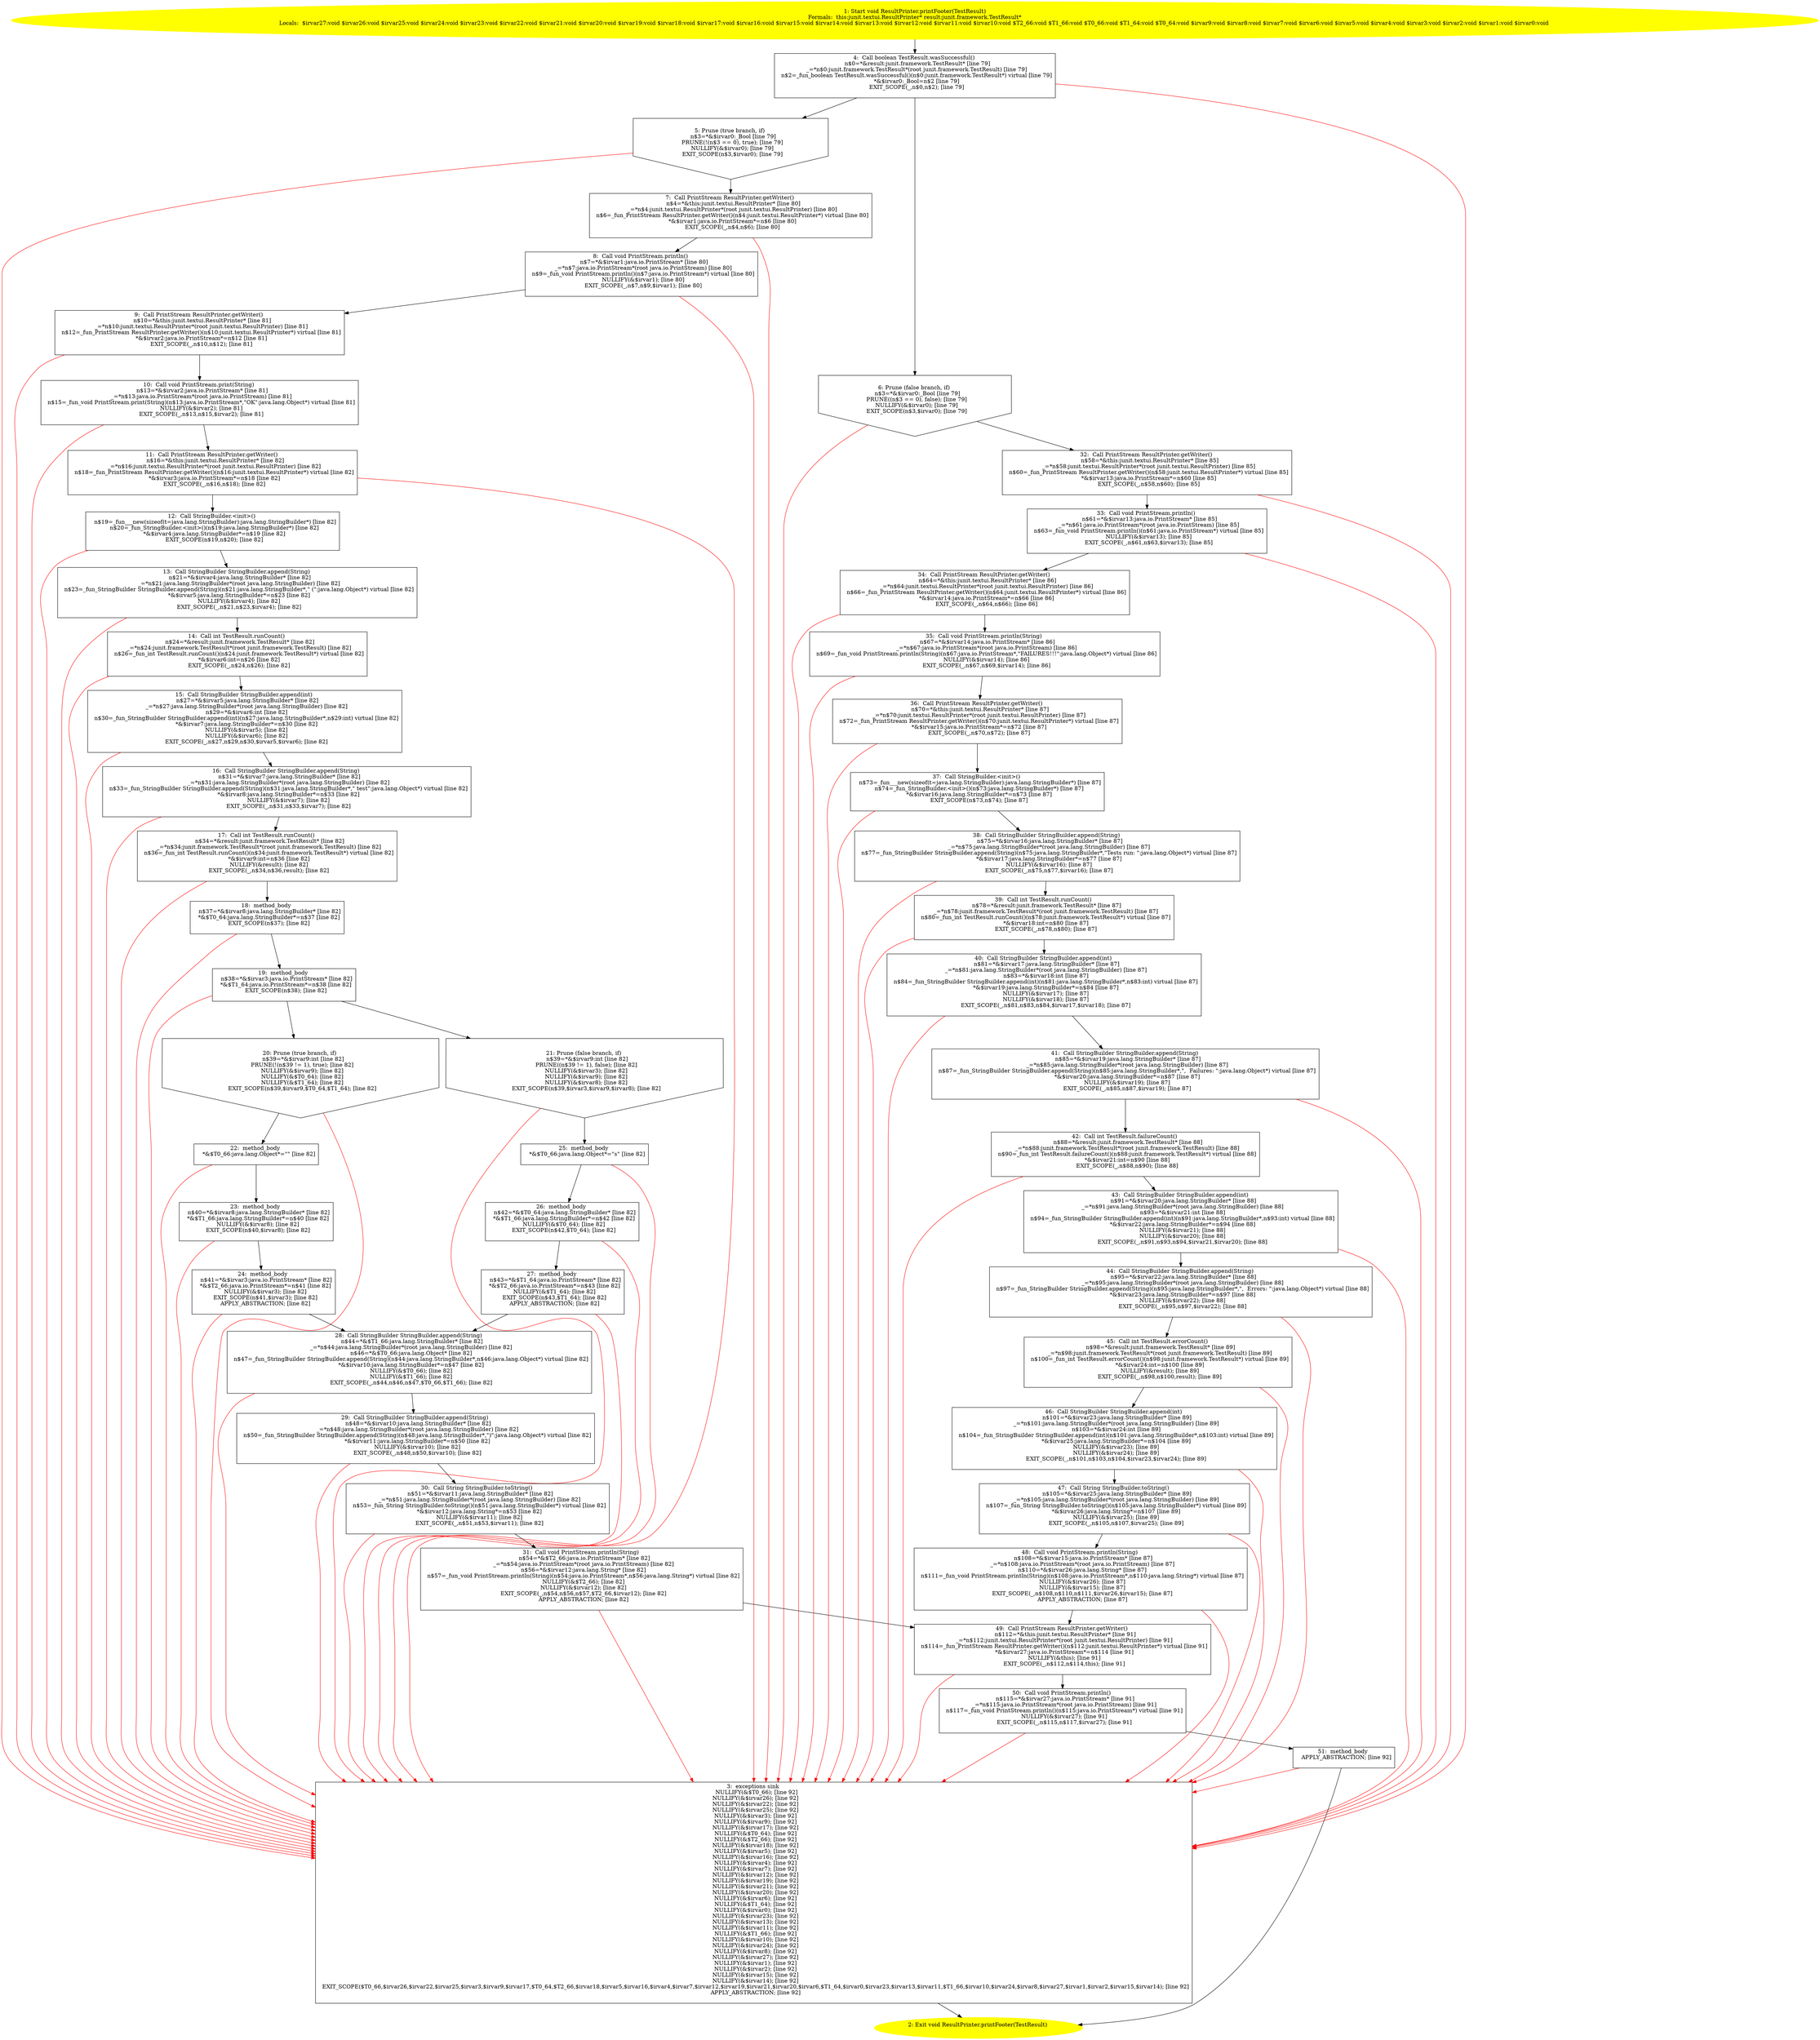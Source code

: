 /* @generated */
digraph cfg {
"junit.textui.ResultPrinter.printFooter(junit.framework.TestResult):void.80c8442d4df297f93194f41ed909b25d_1" [label="1: Start void ResultPrinter.printFooter(TestResult)\nFormals:  this:junit.textui.ResultPrinter* result:junit.framework.TestResult*\nLocals:  $irvar27:void $irvar26:void $irvar25:void $irvar24:void $irvar23:void $irvar22:void $irvar21:void $irvar20:void $irvar19:void $irvar18:void $irvar17:void $irvar16:void $irvar15:void $irvar14:void $irvar13:void $irvar12:void $irvar11:void $irvar10:void $T2_66:void $T1_66:void $T0_66:void $T1_64:void $T0_64:void $irvar9:void $irvar8:void $irvar7:void $irvar6:void $irvar5:void $irvar4:void $irvar3:void $irvar2:void $irvar1:void $irvar0:void \n  " color=yellow style=filled]
	

	 "junit.textui.ResultPrinter.printFooter(junit.framework.TestResult):void.80c8442d4df297f93194f41ed909b25d_1" -> "junit.textui.ResultPrinter.printFooter(junit.framework.TestResult):void.80c8442d4df297f93194f41ed909b25d_4" ;
"junit.textui.ResultPrinter.printFooter(junit.framework.TestResult):void.80c8442d4df297f93194f41ed909b25d_2" [label="2: Exit void ResultPrinter.printFooter(TestResult) \n  " color=yellow style=filled]
	

"junit.textui.ResultPrinter.printFooter(junit.framework.TestResult):void.80c8442d4df297f93194f41ed909b25d_3" [label="3:  exceptions sink \n   NULLIFY(&$T0_66); [line 92]\n  NULLIFY(&$irvar26); [line 92]\n  NULLIFY(&$irvar22); [line 92]\n  NULLIFY(&$irvar25); [line 92]\n  NULLIFY(&$irvar3); [line 92]\n  NULLIFY(&$irvar9); [line 92]\n  NULLIFY(&$irvar17); [line 92]\n  NULLIFY(&$T0_64); [line 92]\n  NULLIFY(&$T2_66); [line 92]\n  NULLIFY(&$irvar18); [line 92]\n  NULLIFY(&$irvar5); [line 92]\n  NULLIFY(&$irvar16); [line 92]\n  NULLIFY(&$irvar4); [line 92]\n  NULLIFY(&$irvar7); [line 92]\n  NULLIFY(&$irvar12); [line 92]\n  NULLIFY(&$irvar19); [line 92]\n  NULLIFY(&$irvar21); [line 92]\n  NULLIFY(&$irvar20); [line 92]\n  NULLIFY(&$irvar6); [line 92]\n  NULLIFY(&$T1_64); [line 92]\n  NULLIFY(&$irvar0); [line 92]\n  NULLIFY(&$irvar23); [line 92]\n  NULLIFY(&$irvar13); [line 92]\n  NULLIFY(&$irvar11); [line 92]\n  NULLIFY(&$T1_66); [line 92]\n  NULLIFY(&$irvar10); [line 92]\n  NULLIFY(&$irvar24); [line 92]\n  NULLIFY(&$irvar8); [line 92]\n  NULLIFY(&$irvar27); [line 92]\n  NULLIFY(&$irvar1); [line 92]\n  NULLIFY(&$irvar2); [line 92]\n  NULLIFY(&$irvar15); [line 92]\n  NULLIFY(&$irvar14); [line 92]\n  EXIT_SCOPE($T0_66,$irvar26,$irvar22,$irvar25,$irvar3,$irvar9,$irvar17,$T0_64,$T2_66,$irvar18,$irvar5,$irvar16,$irvar4,$irvar7,$irvar12,$irvar19,$irvar21,$irvar20,$irvar6,$T1_64,$irvar0,$irvar23,$irvar13,$irvar11,$T1_66,$irvar10,$irvar24,$irvar8,$irvar27,$irvar1,$irvar2,$irvar15,$irvar14); [line 92]\n  APPLY_ABSTRACTION; [line 92]\n " shape="box"]
	

	 "junit.textui.ResultPrinter.printFooter(junit.framework.TestResult):void.80c8442d4df297f93194f41ed909b25d_3" -> "junit.textui.ResultPrinter.printFooter(junit.framework.TestResult):void.80c8442d4df297f93194f41ed909b25d_2" ;
"junit.textui.ResultPrinter.printFooter(junit.framework.TestResult):void.80c8442d4df297f93194f41ed909b25d_4" [label="4:  Call boolean TestResult.wasSuccessful() \n   n$0=*&result:junit.framework.TestResult* [line 79]\n  _=*n$0:junit.framework.TestResult*(root junit.framework.TestResult) [line 79]\n  n$2=_fun_boolean TestResult.wasSuccessful()(n$0:junit.framework.TestResult*) virtual [line 79]\n  *&$irvar0:_Bool=n$2 [line 79]\n  EXIT_SCOPE(_,n$0,n$2); [line 79]\n " shape="box"]
	

	 "junit.textui.ResultPrinter.printFooter(junit.framework.TestResult):void.80c8442d4df297f93194f41ed909b25d_4" -> "junit.textui.ResultPrinter.printFooter(junit.framework.TestResult):void.80c8442d4df297f93194f41ed909b25d_5" ;
	 "junit.textui.ResultPrinter.printFooter(junit.framework.TestResult):void.80c8442d4df297f93194f41ed909b25d_4" -> "junit.textui.ResultPrinter.printFooter(junit.framework.TestResult):void.80c8442d4df297f93194f41ed909b25d_6" ;
	 "junit.textui.ResultPrinter.printFooter(junit.framework.TestResult):void.80c8442d4df297f93194f41ed909b25d_4" -> "junit.textui.ResultPrinter.printFooter(junit.framework.TestResult):void.80c8442d4df297f93194f41ed909b25d_3" [color="red" ];
"junit.textui.ResultPrinter.printFooter(junit.framework.TestResult):void.80c8442d4df297f93194f41ed909b25d_5" [label="5: Prune (true branch, if) \n   n$3=*&$irvar0:_Bool [line 79]\n  PRUNE(!(n$3 == 0), true); [line 79]\n  NULLIFY(&$irvar0); [line 79]\n  EXIT_SCOPE(n$3,$irvar0); [line 79]\n " shape="invhouse"]
	

	 "junit.textui.ResultPrinter.printFooter(junit.framework.TestResult):void.80c8442d4df297f93194f41ed909b25d_5" -> "junit.textui.ResultPrinter.printFooter(junit.framework.TestResult):void.80c8442d4df297f93194f41ed909b25d_7" ;
	 "junit.textui.ResultPrinter.printFooter(junit.framework.TestResult):void.80c8442d4df297f93194f41ed909b25d_5" -> "junit.textui.ResultPrinter.printFooter(junit.framework.TestResult):void.80c8442d4df297f93194f41ed909b25d_3" [color="red" ];
"junit.textui.ResultPrinter.printFooter(junit.framework.TestResult):void.80c8442d4df297f93194f41ed909b25d_6" [label="6: Prune (false branch, if) \n   n$3=*&$irvar0:_Bool [line 79]\n  PRUNE((n$3 == 0), false); [line 79]\n  NULLIFY(&$irvar0); [line 79]\n  EXIT_SCOPE(n$3,$irvar0); [line 79]\n " shape="invhouse"]
	

	 "junit.textui.ResultPrinter.printFooter(junit.framework.TestResult):void.80c8442d4df297f93194f41ed909b25d_6" -> "junit.textui.ResultPrinter.printFooter(junit.framework.TestResult):void.80c8442d4df297f93194f41ed909b25d_32" ;
	 "junit.textui.ResultPrinter.printFooter(junit.framework.TestResult):void.80c8442d4df297f93194f41ed909b25d_6" -> "junit.textui.ResultPrinter.printFooter(junit.framework.TestResult):void.80c8442d4df297f93194f41ed909b25d_3" [color="red" ];
"junit.textui.ResultPrinter.printFooter(junit.framework.TestResult):void.80c8442d4df297f93194f41ed909b25d_7" [label="7:  Call PrintStream ResultPrinter.getWriter() \n   n$4=*&this:junit.textui.ResultPrinter* [line 80]\n  _=*n$4:junit.textui.ResultPrinter*(root junit.textui.ResultPrinter) [line 80]\n  n$6=_fun_PrintStream ResultPrinter.getWriter()(n$4:junit.textui.ResultPrinter*) virtual [line 80]\n  *&$irvar1:java.io.PrintStream*=n$6 [line 80]\n  EXIT_SCOPE(_,n$4,n$6); [line 80]\n " shape="box"]
	

	 "junit.textui.ResultPrinter.printFooter(junit.framework.TestResult):void.80c8442d4df297f93194f41ed909b25d_7" -> "junit.textui.ResultPrinter.printFooter(junit.framework.TestResult):void.80c8442d4df297f93194f41ed909b25d_8" ;
	 "junit.textui.ResultPrinter.printFooter(junit.framework.TestResult):void.80c8442d4df297f93194f41ed909b25d_7" -> "junit.textui.ResultPrinter.printFooter(junit.framework.TestResult):void.80c8442d4df297f93194f41ed909b25d_3" [color="red" ];
"junit.textui.ResultPrinter.printFooter(junit.framework.TestResult):void.80c8442d4df297f93194f41ed909b25d_8" [label="8:  Call void PrintStream.println() \n   n$7=*&$irvar1:java.io.PrintStream* [line 80]\n  _=*n$7:java.io.PrintStream*(root java.io.PrintStream) [line 80]\n  n$9=_fun_void PrintStream.println()(n$7:java.io.PrintStream*) virtual [line 80]\n  NULLIFY(&$irvar1); [line 80]\n  EXIT_SCOPE(_,n$7,n$9,$irvar1); [line 80]\n " shape="box"]
	

	 "junit.textui.ResultPrinter.printFooter(junit.framework.TestResult):void.80c8442d4df297f93194f41ed909b25d_8" -> "junit.textui.ResultPrinter.printFooter(junit.framework.TestResult):void.80c8442d4df297f93194f41ed909b25d_9" ;
	 "junit.textui.ResultPrinter.printFooter(junit.framework.TestResult):void.80c8442d4df297f93194f41ed909b25d_8" -> "junit.textui.ResultPrinter.printFooter(junit.framework.TestResult):void.80c8442d4df297f93194f41ed909b25d_3" [color="red" ];
"junit.textui.ResultPrinter.printFooter(junit.framework.TestResult):void.80c8442d4df297f93194f41ed909b25d_9" [label="9:  Call PrintStream ResultPrinter.getWriter() \n   n$10=*&this:junit.textui.ResultPrinter* [line 81]\n  _=*n$10:junit.textui.ResultPrinter*(root junit.textui.ResultPrinter) [line 81]\n  n$12=_fun_PrintStream ResultPrinter.getWriter()(n$10:junit.textui.ResultPrinter*) virtual [line 81]\n  *&$irvar2:java.io.PrintStream*=n$12 [line 81]\n  EXIT_SCOPE(_,n$10,n$12); [line 81]\n " shape="box"]
	

	 "junit.textui.ResultPrinter.printFooter(junit.framework.TestResult):void.80c8442d4df297f93194f41ed909b25d_9" -> "junit.textui.ResultPrinter.printFooter(junit.framework.TestResult):void.80c8442d4df297f93194f41ed909b25d_10" ;
	 "junit.textui.ResultPrinter.printFooter(junit.framework.TestResult):void.80c8442d4df297f93194f41ed909b25d_9" -> "junit.textui.ResultPrinter.printFooter(junit.framework.TestResult):void.80c8442d4df297f93194f41ed909b25d_3" [color="red" ];
"junit.textui.ResultPrinter.printFooter(junit.framework.TestResult):void.80c8442d4df297f93194f41ed909b25d_10" [label="10:  Call void PrintStream.print(String) \n   n$13=*&$irvar2:java.io.PrintStream* [line 81]\n  _=*n$13:java.io.PrintStream*(root java.io.PrintStream) [line 81]\n  n$15=_fun_void PrintStream.print(String)(n$13:java.io.PrintStream*,\"OK\":java.lang.Object*) virtual [line 81]\n  NULLIFY(&$irvar2); [line 81]\n  EXIT_SCOPE(_,n$13,n$15,$irvar2); [line 81]\n " shape="box"]
	

	 "junit.textui.ResultPrinter.printFooter(junit.framework.TestResult):void.80c8442d4df297f93194f41ed909b25d_10" -> "junit.textui.ResultPrinter.printFooter(junit.framework.TestResult):void.80c8442d4df297f93194f41ed909b25d_11" ;
	 "junit.textui.ResultPrinter.printFooter(junit.framework.TestResult):void.80c8442d4df297f93194f41ed909b25d_10" -> "junit.textui.ResultPrinter.printFooter(junit.framework.TestResult):void.80c8442d4df297f93194f41ed909b25d_3" [color="red" ];
"junit.textui.ResultPrinter.printFooter(junit.framework.TestResult):void.80c8442d4df297f93194f41ed909b25d_11" [label="11:  Call PrintStream ResultPrinter.getWriter() \n   n$16=*&this:junit.textui.ResultPrinter* [line 82]\n  _=*n$16:junit.textui.ResultPrinter*(root junit.textui.ResultPrinter) [line 82]\n  n$18=_fun_PrintStream ResultPrinter.getWriter()(n$16:junit.textui.ResultPrinter*) virtual [line 82]\n  *&$irvar3:java.io.PrintStream*=n$18 [line 82]\n  EXIT_SCOPE(_,n$16,n$18); [line 82]\n " shape="box"]
	

	 "junit.textui.ResultPrinter.printFooter(junit.framework.TestResult):void.80c8442d4df297f93194f41ed909b25d_11" -> "junit.textui.ResultPrinter.printFooter(junit.framework.TestResult):void.80c8442d4df297f93194f41ed909b25d_12" ;
	 "junit.textui.ResultPrinter.printFooter(junit.framework.TestResult):void.80c8442d4df297f93194f41ed909b25d_11" -> "junit.textui.ResultPrinter.printFooter(junit.framework.TestResult):void.80c8442d4df297f93194f41ed909b25d_3" [color="red" ];
"junit.textui.ResultPrinter.printFooter(junit.framework.TestResult):void.80c8442d4df297f93194f41ed909b25d_12" [label="12:  Call StringBuilder.<init>() \n   n$19=_fun___new(sizeof(t=java.lang.StringBuilder):java.lang.StringBuilder*) [line 82]\n  n$20=_fun_StringBuilder.<init>()(n$19:java.lang.StringBuilder*) [line 82]\n  *&$irvar4:java.lang.StringBuilder*=n$19 [line 82]\n  EXIT_SCOPE(n$19,n$20); [line 82]\n " shape="box"]
	

	 "junit.textui.ResultPrinter.printFooter(junit.framework.TestResult):void.80c8442d4df297f93194f41ed909b25d_12" -> "junit.textui.ResultPrinter.printFooter(junit.framework.TestResult):void.80c8442d4df297f93194f41ed909b25d_13" ;
	 "junit.textui.ResultPrinter.printFooter(junit.framework.TestResult):void.80c8442d4df297f93194f41ed909b25d_12" -> "junit.textui.ResultPrinter.printFooter(junit.framework.TestResult):void.80c8442d4df297f93194f41ed909b25d_3" [color="red" ];
"junit.textui.ResultPrinter.printFooter(junit.framework.TestResult):void.80c8442d4df297f93194f41ed909b25d_13" [label="13:  Call StringBuilder StringBuilder.append(String) \n   n$21=*&$irvar4:java.lang.StringBuilder* [line 82]\n  _=*n$21:java.lang.StringBuilder*(root java.lang.StringBuilder) [line 82]\n  n$23=_fun_StringBuilder StringBuilder.append(String)(n$21:java.lang.StringBuilder*,\" (\":java.lang.Object*) virtual [line 82]\n  *&$irvar5:java.lang.StringBuilder*=n$23 [line 82]\n  NULLIFY(&$irvar4); [line 82]\n  EXIT_SCOPE(_,n$21,n$23,$irvar4); [line 82]\n " shape="box"]
	

	 "junit.textui.ResultPrinter.printFooter(junit.framework.TestResult):void.80c8442d4df297f93194f41ed909b25d_13" -> "junit.textui.ResultPrinter.printFooter(junit.framework.TestResult):void.80c8442d4df297f93194f41ed909b25d_14" ;
	 "junit.textui.ResultPrinter.printFooter(junit.framework.TestResult):void.80c8442d4df297f93194f41ed909b25d_13" -> "junit.textui.ResultPrinter.printFooter(junit.framework.TestResult):void.80c8442d4df297f93194f41ed909b25d_3" [color="red" ];
"junit.textui.ResultPrinter.printFooter(junit.framework.TestResult):void.80c8442d4df297f93194f41ed909b25d_14" [label="14:  Call int TestResult.runCount() \n   n$24=*&result:junit.framework.TestResult* [line 82]\n  _=*n$24:junit.framework.TestResult*(root junit.framework.TestResult) [line 82]\n  n$26=_fun_int TestResult.runCount()(n$24:junit.framework.TestResult*) virtual [line 82]\n  *&$irvar6:int=n$26 [line 82]\n  EXIT_SCOPE(_,n$24,n$26); [line 82]\n " shape="box"]
	

	 "junit.textui.ResultPrinter.printFooter(junit.framework.TestResult):void.80c8442d4df297f93194f41ed909b25d_14" -> "junit.textui.ResultPrinter.printFooter(junit.framework.TestResult):void.80c8442d4df297f93194f41ed909b25d_15" ;
	 "junit.textui.ResultPrinter.printFooter(junit.framework.TestResult):void.80c8442d4df297f93194f41ed909b25d_14" -> "junit.textui.ResultPrinter.printFooter(junit.framework.TestResult):void.80c8442d4df297f93194f41ed909b25d_3" [color="red" ];
"junit.textui.ResultPrinter.printFooter(junit.framework.TestResult):void.80c8442d4df297f93194f41ed909b25d_15" [label="15:  Call StringBuilder StringBuilder.append(int) \n   n$27=*&$irvar5:java.lang.StringBuilder* [line 82]\n  _=*n$27:java.lang.StringBuilder*(root java.lang.StringBuilder) [line 82]\n  n$29=*&$irvar6:int [line 82]\n  n$30=_fun_StringBuilder StringBuilder.append(int)(n$27:java.lang.StringBuilder*,n$29:int) virtual [line 82]\n  *&$irvar7:java.lang.StringBuilder*=n$30 [line 82]\n  NULLIFY(&$irvar5); [line 82]\n  NULLIFY(&$irvar6); [line 82]\n  EXIT_SCOPE(_,n$27,n$29,n$30,$irvar5,$irvar6); [line 82]\n " shape="box"]
	

	 "junit.textui.ResultPrinter.printFooter(junit.framework.TestResult):void.80c8442d4df297f93194f41ed909b25d_15" -> "junit.textui.ResultPrinter.printFooter(junit.framework.TestResult):void.80c8442d4df297f93194f41ed909b25d_16" ;
	 "junit.textui.ResultPrinter.printFooter(junit.framework.TestResult):void.80c8442d4df297f93194f41ed909b25d_15" -> "junit.textui.ResultPrinter.printFooter(junit.framework.TestResult):void.80c8442d4df297f93194f41ed909b25d_3" [color="red" ];
"junit.textui.ResultPrinter.printFooter(junit.framework.TestResult):void.80c8442d4df297f93194f41ed909b25d_16" [label="16:  Call StringBuilder StringBuilder.append(String) \n   n$31=*&$irvar7:java.lang.StringBuilder* [line 82]\n  _=*n$31:java.lang.StringBuilder*(root java.lang.StringBuilder) [line 82]\n  n$33=_fun_StringBuilder StringBuilder.append(String)(n$31:java.lang.StringBuilder*,\" test\":java.lang.Object*) virtual [line 82]\n  *&$irvar8:java.lang.StringBuilder*=n$33 [line 82]\n  NULLIFY(&$irvar7); [line 82]\n  EXIT_SCOPE(_,n$31,n$33,$irvar7); [line 82]\n " shape="box"]
	

	 "junit.textui.ResultPrinter.printFooter(junit.framework.TestResult):void.80c8442d4df297f93194f41ed909b25d_16" -> "junit.textui.ResultPrinter.printFooter(junit.framework.TestResult):void.80c8442d4df297f93194f41ed909b25d_17" ;
	 "junit.textui.ResultPrinter.printFooter(junit.framework.TestResult):void.80c8442d4df297f93194f41ed909b25d_16" -> "junit.textui.ResultPrinter.printFooter(junit.framework.TestResult):void.80c8442d4df297f93194f41ed909b25d_3" [color="red" ];
"junit.textui.ResultPrinter.printFooter(junit.framework.TestResult):void.80c8442d4df297f93194f41ed909b25d_17" [label="17:  Call int TestResult.runCount() \n   n$34=*&result:junit.framework.TestResult* [line 82]\n  _=*n$34:junit.framework.TestResult*(root junit.framework.TestResult) [line 82]\n  n$36=_fun_int TestResult.runCount()(n$34:junit.framework.TestResult*) virtual [line 82]\n  *&$irvar9:int=n$36 [line 82]\n  NULLIFY(&result); [line 82]\n  EXIT_SCOPE(_,n$34,n$36,result); [line 82]\n " shape="box"]
	

	 "junit.textui.ResultPrinter.printFooter(junit.framework.TestResult):void.80c8442d4df297f93194f41ed909b25d_17" -> "junit.textui.ResultPrinter.printFooter(junit.framework.TestResult):void.80c8442d4df297f93194f41ed909b25d_18" ;
	 "junit.textui.ResultPrinter.printFooter(junit.framework.TestResult):void.80c8442d4df297f93194f41ed909b25d_17" -> "junit.textui.ResultPrinter.printFooter(junit.framework.TestResult):void.80c8442d4df297f93194f41ed909b25d_3" [color="red" ];
"junit.textui.ResultPrinter.printFooter(junit.framework.TestResult):void.80c8442d4df297f93194f41ed909b25d_18" [label="18:  method_body \n   n$37=*&$irvar8:java.lang.StringBuilder* [line 82]\n  *&$T0_64:java.lang.StringBuilder*=n$37 [line 82]\n  EXIT_SCOPE(n$37); [line 82]\n " shape="box"]
	

	 "junit.textui.ResultPrinter.printFooter(junit.framework.TestResult):void.80c8442d4df297f93194f41ed909b25d_18" -> "junit.textui.ResultPrinter.printFooter(junit.framework.TestResult):void.80c8442d4df297f93194f41ed909b25d_19" ;
	 "junit.textui.ResultPrinter.printFooter(junit.framework.TestResult):void.80c8442d4df297f93194f41ed909b25d_18" -> "junit.textui.ResultPrinter.printFooter(junit.framework.TestResult):void.80c8442d4df297f93194f41ed909b25d_3" [color="red" ];
"junit.textui.ResultPrinter.printFooter(junit.framework.TestResult):void.80c8442d4df297f93194f41ed909b25d_19" [label="19:  method_body \n   n$38=*&$irvar3:java.io.PrintStream* [line 82]\n  *&$T1_64:java.io.PrintStream*=n$38 [line 82]\n  EXIT_SCOPE(n$38); [line 82]\n " shape="box"]
	

	 "junit.textui.ResultPrinter.printFooter(junit.framework.TestResult):void.80c8442d4df297f93194f41ed909b25d_19" -> "junit.textui.ResultPrinter.printFooter(junit.framework.TestResult):void.80c8442d4df297f93194f41ed909b25d_20" ;
	 "junit.textui.ResultPrinter.printFooter(junit.framework.TestResult):void.80c8442d4df297f93194f41ed909b25d_19" -> "junit.textui.ResultPrinter.printFooter(junit.framework.TestResult):void.80c8442d4df297f93194f41ed909b25d_21" ;
	 "junit.textui.ResultPrinter.printFooter(junit.framework.TestResult):void.80c8442d4df297f93194f41ed909b25d_19" -> "junit.textui.ResultPrinter.printFooter(junit.framework.TestResult):void.80c8442d4df297f93194f41ed909b25d_3" [color="red" ];
"junit.textui.ResultPrinter.printFooter(junit.framework.TestResult):void.80c8442d4df297f93194f41ed909b25d_20" [label="20: Prune (true branch, if) \n   n$39=*&$irvar9:int [line 82]\n  PRUNE(!(n$39 != 1), true); [line 82]\n  NULLIFY(&$irvar9); [line 82]\n  NULLIFY(&$T0_64); [line 82]\n  NULLIFY(&$T1_64); [line 82]\n  EXIT_SCOPE(n$39,$irvar9,$T0_64,$T1_64); [line 82]\n " shape="invhouse"]
	

	 "junit.textui.ResultPrinter.printFooter(junit.framework.TestResult):void.80c8442d4df297f93194f41ed909b25d_20" -> "junit.textui.ResultPrinter.printFooter(junit.framework.TestResult):void.80c8442d4df297f93194f41ed909b25d_22" ;
	 "junit.textui.ResultPrinter.printFooter(junit.framework.TestResult):void.80c8442d4df297f93194f41ed909b25d_20" -> "junit.textui.ResultPrinter.printFooter(junit.framework.TestResult):void.80c8442d4df297f93194f41ed909b25d_3" [color="red" ];
"junit.textui.ResultPrinter.printFooter(junit.framework.TestResult):void.80c8442d4df297f93194f41ed909b25d_21" [label="21: Prune (false branch, if) \n   n$39=*&$irvar9:int [line 82]\n  PRUNE((n$39 != 1), false); [line 82]\n  NULLIFY(&$irvar3); [line 82]\n  NULLIFY(&$irvar9); [line 82]\n  NULLIFY(&$irvar8); [line 82]\n  EXIT_SCOPE(n$39,$irvar3,$irvar9,$irvar8); [line 82]\n " shape="invhouse"]
	

	 "junit.textui.ResultPrinter.printFooter(junit.framework.TestResult):void.80c8442d4df297f93194f41ed909b25d_21" -> "junit.textui.ResultPrinter.printFooter(junit.framework.TestResult):void.80c8442d4df297f93194f41ed909b25d_25" ;
	 "junit.textui.ResultPrinter.printFooter(junit.framework.TestResult):void.80c8442d4df297f93194f41ed909b25d_21" -> "junit.textui.ResultPrinter.printFooter(junit.framework.TestResult):void.80c8442d4df297f93194f41ed909b25d_3" [color="red" ];
"junit.textui.ResultPrinter.printFooter(junit.framework.TestResult):void.80c8442d4df297f93194f41ed909b25d_22" [label="22:  method_body \n   *&$T0_66:java.lang.Object*=\"\" [line 82]\n " shape="box"]
	

	 "junit.textui.ResultPrinter.printFooter(junit.framework.TestResult):void.80c8442d4df297f93194f41ed909b25d_22" -> "junit.textui.ResultPrinter.printFooter(junit.framework.TestResult):void.80c8442d4df297f93194f41ed909b25d_23" ;
	 "junit.textui.ResultPrinter.printFooter(junit.framework.TestResult):void.80c8442d4df297f93194f41ed909b25d_22" -> "junit.textui.ResultPrinter.printFooter(junit.framework.TestResult):void.80c8442d4df297f93194f41ed909b25d_3" [color="red" ];
"junit.textui.ResultPrinter.printFooter(junit.framework.TestResult):void.80c8442d4df297f93194f41ed909b25d_23" [label="23:  method_body \n   n$40=*&$irvar8:java.lang.StringBuilder* [line 82]\n  *&$T1_66:java.lang.StringBuilder*=n$40 [line 82]\n  NULLIFY(&$irvar8); [line 82]\n  EXIT_SCOPE(n$40,$irvar8); [line 82]\n " shape="box"]
	

	 "junit.textui.ResultPrinter.printFooter(junit.framework.TestResult):void.80c8442d4df297f93194f41ed909b25d_23" -> "junit.textui.ResultPrinter.printFooter(junit.framework.TestResult):void.80c8442d4df297f93194f41ed909b25d_24" ;
	 "junit.textui.ResultPrinter.printFooter(junit.framework.TestResult):void.80c8442d4df297f93194f41ed909b25d_23" -> "junit.textui.ResultPrinter.printFooter(junit.framework.TestResult):void.80c8442d4df297f93194f41ed909b25d_3" [color="red" ];
"junit.textui.ResultPrinter.printFooter(junit.framework.TestResult):void.80c8442d4df297f93194f41ed909b25d_24" [label="24:  method_body \n   n$41=*&$irvar3:java.io.PrintStream* [line 82]\n  *&$T2_66:java.io.PrintStream*=n$41 [line 82]\n  NULLIFY(&$irvar3); [line 82]\n  EXIT_SCOPE(n$41,$irvar3); [line 82]\n  APPLY_ABSTRACTION; [line 82]\n " shape="box"]
	

	 "junit.textui.ResultPrinter.printFooter(junit.framework.TestResult):void.80c8442d4df297f93194f41ed909b25d_24" -> "junit.textui.ResultPrinter.printFooter(junit.framework.TestResult):void.80c8442d4df297f93194f41ed909b25d_28" ;
	 "junit.textui.ResultPrinter.printFooter(junit.framework.TestResult):void.80c8442d4df297f93194f41ed909b25d_24" -> "junit.textui.ResultPrinter.printFooter(junit.framework.TestResult):void.80c8442d4df297f93194f41ed909b25d_3" [color="red" ];
"junit.textui.ResultPrinter.printFooter(junit.framework.TestResult):void.80c8442d4df297f93194f41ed909b25d_25" [label="25:  method_body \n   *&$T0_66:java.lang.Object*=\"s\" [line 82]\n " shape="box"]
	

	 "junit.textui.ResultPrinter.printFooter(junit.framework.TestResult):void.80c8442d4df297f93194f41ed909b25d_25" -> "junit.textui.ResultPrinter.printFooter(junit.framework.TestResult):void.80c8442d4df297f93194f41ed909b25d_26" ;
	 "junit.textui.ResultPrinter.printFooter(junit.framework.TestResult):void.80c8442d4df297f93194f41ed909b25d_25" -> "junit.textui.ResultPrinter.printFooter(junit.framework.TestResult):void.80c8442d4df297f93194f41ed909b25d_3" [color="red" ];
"junit.textui.ResultPrinter.printFooter(junit.framework.TestResult):void.80c8442d4df297f93194f41ed909b25d_26" [label="26:  method_body \n   n$42=*&$T0_64:java.lang.StringBuilder* [line 82]\n  *&$T1_66:java.lang.StringBuilder*=n$42 [line 82]\n  NULLIFY(&$T0_64); [line 82]\n  EXIT_SCOPE(n$42,$T0_64); [line 82]\n " shape="box"]
	

	 "junit.textui.ResultPrinter.printFooter(junit.framework.TestResult):void.80c8442d4df297f93194f41ed909b25d_26" -> "junit.textui.ResultPrinter.printFooter(junit.framework.TestResult):void.80c8442d4df297f93194f41ed909b25d_27" ;
	 "junit.textui.ResultPrinter.printFooter(junit.framework.TestResult):void.80c8442d4df297f93194f41ed909b25d_26" -> "junit.textui.ResultPrinter.printFooter(junit.framework.TestResult):void.80c8442d4df297f93194f41ed909b25d_3" [color="red" ];
"junit.textui.ResultPrinter.printFooter(junit.framework.TestResult):void.80c8442d4df297f93194f41ed909b25d_27" [label="27:  method_body \n   n$43=*&$T1_64:java.io.PrintStream* [line 82]\n  *&$T2_66:java.io.PrintStream*=n$43 [line 82]\n  NULLIFY(&$T1_64); [line 82]\n  EXIT_SCOPE(n$43,$T1_64); [line 82]\n  APPLY_ABSTRACTION; [line 82]\n " shape="box"]
	

	 "junit.textui.ResultPrinter.printFooter(junit.framework.TestResult):void.80c8442d4df297f93194f41ed909b25d_27" -> "junit.textui.ResultPrinter.printFooter(junit.framework.TestResult):void.80c8442d4df297f93194f41ed909b25d_28" ;
	 "junit.textui.ResultPrinter.printFooter(junit.framework.TestResult):void.80c8442d4df297f93194f41ed909b25d_27" -> "junit.textui.ResultPrinter.printFooter(junit.framework.TestResult):void.80c8442d4df297f93194f41ed909b25d_3" [color="red" ];
"junit.textui.ResultPrinter.printFooter(junit.framework.TestResult):void.80c8442d4df297f93194f41ed909b25d_28" [label="28:  Call StringBuilder StringBuilder.append(String) \n   n$44=*&$T1_66:java.lang.StringBuilder* [line 82]\n  _=*n$44:java.lang.StringBuilder*(root java.lang.StringBuilder) [line 82]\n  n$46=*&$T0_66:java.lang.Object* [line 82]\n  n$47=_fun_StringBuilder StringBuilder.append(String)(n$44:java.lang.StringBuilder*,n$46:java.lang.Object*) virtual [line 82]\n  *&$irvar10:java.lang.StringBuilder*=n$47 [line 82]\n  NULLIFY(&$T0_66); [line 82]\n  NULLIFY(&$T1_66); [line 82]\n  EXIT_SCOPE(_,n$44,n$46,n$47,$T0_66,$T1_66); [line 82]\n " shape="box"]
	

	 "junit.textui.ResultPrinter.printFooter(junit.framework.TestResult):void.80c8442d4df297f93194f41ed909b25d_28" -> "junit.textui.ResultPrinter.printFooter(junit.framework.TestResult):void.80c8442d4df297f93194f41ed909b25d_29" ;
	 "junit.textui.ResultPrinter.printFooter(junit.framework.TestResult):void.80c8442d4df297f93194f41ed909b25d_28" -> "junit.textui.ResultPrinter.printFooter(junit.framework.TestResult):void.80c8442d4df297f93194f41ed909b25d_3" [color="red" ];
"junit.textui.ResultPrinter.printFooter(junit.framework.TestResult):void.80c8442d4df297f93194f41ed909b25d_29" [label="29:  Call StringBuilder StringBuilder.append(String) \n   n$48=*&$irvar10:java.lang.StringBuilder* [line 82]\n  _=*n$48:java.lang.StringBuilder*(root java.lang.StringBuilder) [line 82]\n  n$50=_fun_StringBuilder StringBuilder.append(String)(n$48:java.lang.StringBuilder*,\")\":java.lang.Object*) virtual [line 82]\n  *&$irvar11:java.lang.StringBuilder*=n$50 [line 82]\n  NULLIFY(&$irvar10); [line 82]\n  EXIT_SCOPE(_,n$48,n$50,$irvar10); [line 82]\n " shape="box"]
	

	 "junit.textui.ResultPrinter.printFooter(junit.framework.TestResult):void.80c8442d4df297f93194f41ed909b25d_29" -> "junit.textui.ResultPrinter.printFooter(junit.framework.TestResult):void.80c8442d4df297f93194f41ed909b25d_30" ;
	 "junit.textui.ResultPrinter.printFooter(junit.framework.TestResult):void.80c8442d4df297f93194f41ed909b25d_29" -> "junit.textui.ResultPrinter.printFooter(junit.framework.TestResult):void.80c8442d4df297f93194f41ed909b25d_3" [color="red" ];
"junit.textui.ResultPrinter.printFooter(junit.framework.TestResult):void.80c8442d4df297f93194f41ed909b25d_30" [label="30:  Call String StringBuilder.toString() \n   n$51=*&$irvar11:java.lang.StringBuilder* [line 82]\n  _=*n$51:java.lang.StringBuilder*(root java.lang.StringBuilder) [line 82]\n  n$53=_fun_String StringBuilder.toString()(n$51:java.lang.StringBuilder*) virtual [line 82]\n  *&$irvar12:java.lang.String*=n$53 [line 82]\n  NULLIFY(&$irvar11); [line 82]\n  EXIT_SCOPE(_,n$51,n$53,$irvar11); [line 82]\n " shape="box"]
	

	 "junit.textui.ResultPrinter.printFooter(junit.framework.TestResult):void.80c8442d4df297f93194f41ed909b25d_30" -> "junit.textui.ResultPrinter.printFooter(junit.framework.TestResult):void.80c8442d4df297f93194f41ed909b25d_31" ;
	 "junit.textui.ResultPrinter.printFooter(junit.framework.TestResult):void.80c8442d4df297f93194f41ed909b25d_30" -> "junit.textui.ResultPrinter.printFooter(junit.framework.TestResult):void.80c8442d4df297f93194f41ed909b25d_3" [color="red" ];
"junit.textui.ResultPrinter.printFooter(junit.framework.TestResult):void.80c8442d4df297f93194f41ed909b25d_31" [label="31:  Call void PrintStream.println(String) \n   n$54=*&$T2_66:java.io.PrintStream* [line 82]\n  _=*n$54:java.io.PrintStream*(root java.io.PrintStream) [line 82]\n  n$56=*&$irvar12:java.lang.String* [line 82]\n  n$57=_fun_void PrintStream.println(String)(n$54:java.io.PrintStream*,n$56:java.lang.String*) virtual [line 82]\n  NULLIFY(&$T2_66); [line 82]\n  NULLIFY(&$irvar12); [line 82]\n  EXIT_SCOPE(_,n$54,n$56,n$57,$T2_66,$irvar12); [line 82]\n  APPLY_ABSTRACTION; [line 82]\n " shape="box"]
	

	 "junit.textui.ResultPrinter.printFooter(junit.framework.TestResult):void.80c8442d4df297f93194f41ed909b25d_31" -> "junit.textui.ResultPrinter.printFooter(junit.framework.TestResult):void.80c8442d4df297f93194f41ed909b25d_49" ;
	 "junit.textui.ResultPrinter.printFooter(junit.framework.TestResult):void.80c8442d4df297f93194f41ed909b25d_31" -> "junit.textui.ResultPrinter.printFooter(junit.framework.TestResult):void.80c8442d4df297f93194f41ed909b25d_3" [color="red" ];
"junit.textui.ResultPrinter.printFooter(junit.framework.TestResult):void.80c8442d4df297f93194f41ed909b25d_32" [label="32:  Call PrintStream ResultPrinter.getWriter() \n   n$58=*&this:junit.textui.ResultPrinter* [line 85]\n  _=*n$58:junit.textui.ResultPrinter*(root junit.textui.ResultPrinter) [line 85]\n  n$60=_fun_PrintStream ResultPrinter.getWriter()(n$58:junit.textui.ResultPrinter*) virtual [line 85]\n  *&$irvar13:java.io.PrintStream*=n$60 [line 85]\n  EXIT_SCOPE(_,n$58,n$60); [line 85]\n " shape="box"]
	

	 "junit.textui.ResultPrinter.printFooter(junit.framework.TestResult):void.80c8442d4df297f93194f41ed909b25d_32" -> "junit.textui.ResultPrinter.printFooter(junit.framework.TestResult):void.80c8442d4df297f93194f41ed909b25d_33" ;
	 "junit.textui.ResultPrinter.printFooter(junit.framework.TestResult):void.80c8442d4df297f93194f41ed909b25d_32" -> "junit.textui.ResultPrinter.printFooter(junit.framework.TestResult):void.80c8442d4df297f93194f41ed909b25d_3" [color="red" ];
"junit.textui.ResultPrinter.printFooter(junit.framework.TestResult):void.80c8442d4df297f93194f41ed909b25d_33" [label="33:  Call void PrintStream.println() \n   n$61=*&$irvar13:java.io.PrintStream* [line 85]\n  _=*n$61:java.io.PrintStream*(root java.io.PrintStream) [line 85]\n  n$63=_fun_void PrintStream.println()(n$61:java.io.PrintStream*) virtual [line 85]\n  NULLIFY(&$irvar13); [line 85]\n  EXIT_SCOPE(_,n$61,n$63,$irvar13); [line 85]\n " shape="box"]
	

	 "junit.textui.ResultPrinter.printFooter(junit.framework.TestResult):void.80c8442d4df297f93194f41ed909b25d_33" -> "junit.textui.ResultPrinter.printFooter(junit.framework.TestResult):void.80c8442d4df297f93194f41ed909b25d_34" ;
	 "junit.textui.ResultPrinter.printFooter(junit.framework.TestResult):void.80c8442d4df297f93194f41ed909b25d_33" -> "junit.textui.ResultPrinter.printFooter(junit.framework.TestResult):void.80c8442d4df297f93194f41ed909b25d_3" [color="red" ];
"junit.textui.ResultPrinter.printFooter(junit.framework.TestResult):void.80c8442d4df297f93194f41ed909b25d_34" [label="34:  Call PrintStream ResultPrinter.getWriter() \n   n$64=*&this:junit.textui.ResultPrinter* [line 86]\n  _=*n$64:junit.textui.ResultPrinter*(root junit.textui.ResultPrinter) [line 86]\n  n$66=_fun_PrintStream ResultPrinter.getWriter()(n$64:junit.textui.ResultPrinter*) virtual [line 86]\n  *&$irvar14:java.io.PrintStream*=n$66 [line 86]\n  EXIT_SCOPE(_,n$64,n$66); [line 86]\n " shape="box"]
	

	 "junit.textui.ResultPrinter.printFooter(junit.framework.TestResult):void.80c8442d4df297f93194f41ed909b25d_34" -> "junit.textui.ResultPrinter.printFooter(junit.framework.TestResult):void.80c8442d4df297f93194f41ed909b25d_35" ;
	 "junit.textui.ResultPrinter.printFooter(junit.framework.TestResult):void.80c8442d4df297f93194f41ed909b25d_34" -> "junit.textui.ResultPrinter.printFooter(junit.framework.TestResult):void.80c8442d4df297f93194f41ed909b25d_3" [color="red" ];
"junit.textui.ResultPrinter.printFooter(junit.framework.TestResult):void.80c8442d4df297f93194f41ed909b25d_35" [label="35:  Call void PrintStream.println(String) \n   n$67=*&$irvar14:java.io.PrintStream* [line 86]\n  _=*n$67:java.io.PrintStream*(root java.io.PrintStream) [line 86]\n  n$69=_fun_void PrintStream.println(String)(n$67:java.io.PrintStream*,\"FAILURES!!!\":java.lang.Object*) virtual [line 86]\n  NULLIFY(&$irvar14); [line 86]\n  EXIT_SCOPE(_,n$67,n$69,$irvar14); [line 86]\n " shape="box"]
	

	 "junit.textui.ResultPrinter.printFooter(junit.framework.TestResult):void.80c8442d4df297f93194f41ed909b25d_35" -> "junit.textui.ResultPrinter.printFooter(junit.framework.TestResult):void.80c8442d4df297f93194f41ed909b25d_36" ;
	 "junit.textui.ResultPrinter.printFooter(junit.framework.TestResult):void.80c8442d4df297f93194f41ed909b25d_35" -> "junit.textui.ResultPrinter.printFooter(junit.framework.TestResult):void.80c8442d4df297f93194f41ed909b25d_3" [color="red" ];
"junit.textui.ResultPrinter.printFooter(junit.framework.TestResult):void.80c8442d4df297f93194f41ed909b25d_36" [label="36:  Call PrintStream ResultPrinter.getWriter() \n   n$70=*&this:junit.textui.ResultPrinter* [line 87]\n  _=*n$70:junit.textui.ResultPrinter*(root junit.textui.ResultPrinter) [line 87]\n  n$72=_fun_PrintStream ResultPrinter.getWriter()(n$70:junit.textui.ResultPrinter*) virtual [line 87]\n  *&$irvar15:java.io.PrintStream*=n$72 [line 87]\n  EXIT_SCOPE(_,n$70,n$72); [line 87]\n " shape="box"]
	

	 "junit.textui.ResultPrinter.printFooter(junit.framework.TestResult):void.80c8442d4df297f93194f41ed909b25d_36" -> "junit.textui.ResultPrinter.printFooter(junit.framework.TestResult):void.80c8442d4df297f93194f41ed909b25d_37" ;
	 "junit.textui.ResultPrinter.printFooter(junit.framework.TestResult):void.80c8442d4df297f93194f41ed909b25d_36" -> "junit.textui.ResultPrinter.printFooter(junit.framework.TestResult):void.80c8442d4df297f93194f41ed909b25d_3" [color="red" ];
"junit.textui.ResultPrinter.printFooter(junit.framework.TestResult):void.80c8442d4df297f93194f41ed909b25d_37" [label="37:  Call StringBuilder.<init>() \n   n$73=_fun___new(sizeof(t=java.lang.StringBuilder):java.lang.StringBuilder*) [line 87]\n  n$74=_fun_StringBuilder.<init>()(n$73:java.lang.StringBuilder*) [line 87]\n  *&$irvar16:java.lang.StringBuilder*=n$73 [line 87]\n  EXIT_SCOPE(n$73,n$74); [line 87]\n " shape="box"]
	

	 "junit.textui.ResultPrinter.printFooter(junit.framework.TestResult):void.80c8442d4df297f93194f41ed909b25d_37" -> "junit.textui.ResultPrinter.printFooter(junit.framework.TestResult):void.80c8442d4df297f93194f41ed909b25d_38" ;
	 "junit.textui.ResultPrinter.printFooter(junit.framework.TestResult):void.80c8442d4df297f93194f41ed909b25d_37" -> "junit.textui.ResultPrinter.printFooter(junit.framework.TestResult):void.80c8442d4df297f93194f41ed909b25d_3" [color="red" ];
"junit.textui.ResultPrinter.printFooter(junit.framework.TestResult):void.80c8442d4df297f93194f41ed909b25d_38" [label="38:  Call StringBuilder StringBuilder.append(String) \n   n$75=*&$irvar16:java.lang.StringBuilder* [line 87]\n  _=*n$75:java.lang.StringBuilder*(root java.lang.StringBuilder) [line 87]\n  n$77=_fun_StringBuilder StringBuilder.append(String)(n$75:java.lang.StringBuilder*,\"Tests run: \":java.lang.Object*) virtual [line 87]\n  *&$irvar17:java.lang.StringBuilder*=n$77 [line 87]\n  NULLIFY(&$irvar16); [line 87]\n  EXIT_SCOPE(_,n$75,n$77,$irvar16); [line 87]\n " shape="box"]
	

	 "junit.textui.ResultPrinter.printFooter(junit.framework.TestResult):void.80c8442d4df297f93194f41ed909b25d_38" -> "junit.textui.ResultPrinter.printFooter(junit.framework.TestResult):void.80c8442d4df297f93194f41ed909b25d_39" ;
	 "junit.textui.ResultPrinter.printFooter(junit.framework.TestResult):void.80c8442d4df297f93194f41ed909b25d_38" -> "junit.textui.ResultPrinter.printFooter(junit.framework.TestResult):void.80c8442d4df297f93194f41ed909b25d_3" [color="red" ];
"junit.textui.ResultPrinter.printFooter(junit.framework.TestResult):void.80c8442d4df297f93194f41ed909b25d_39" [label="39:  Call int TestResult.runCount() \n   n$78=*&result:junit.framework.TestResult* [line 87]\n  _=*n$78:junit.framework.TestResult*(root junit.framework.TestResult) [line 87]\n  n$80=_fun_int TestResult.runCount()(n$78:junit.framework.TestResult*) virtual [line 87]\n  *&$irvar18:int=n$80 [line 87]\n  EXIT_SCOPE(_,n$78,n$80); [line 87]\n " shape="box"]
	

	 "junit.textui.ResultPrinter.printFooter(junit.framework.TestResult):void.80c8442d4df297f93194f41ed909b25d_39" -> "junit.textui.ResultPrinter.printFooter(junit.framework.TestResult):void.80c8442d4df297f93194f41ed909b25d_40" ;
	 "junit.textui.ResultPrinter.printFooter(junit.framework.TestResult):void.80c8442d4df297f93194f41ed909b25d_39" -> "junit.textui.ResultPrinter.printFooter(junit.framework.TestResult):void.80c8442d4df297f93194f41ed909b25d_3" [color="red" ];
"junit.textui.ResultPrinter.printFooter(junit.framework.TestResult):void.80c8442d4df297f93194f41ed909b25d_40" [label="40:  Call StringBuilder StringBuilder.append(int) \n   n$81=*&$irvar17:java.lang.StringBuilder* [line 87]\n  _=*n$81:java.lang.StringBuilder*(root java.lang.StringBuilder) [line 87]\n  n$83=*&$irvar18:int [line 87]\n  n$84=_fun_StringBuilder StringBuilder.append(int)(n$81:java.lang.StringBuilder*,n$83:int) virtual [line 87]\n  *&$irvar19:java.lang.StringBuilder*=n$84 [line 87]\n  NULLIFY(&$irvar17); [line 87]\n  NULLIFY(&$irvar18); [line 87]\n  EXIT_SCOPE(_,n$81,n$83,n$84,$irvar17,$irvar18); [line 87]\n " shape="box"]
	

	 "junit.textui.ResultPrinter.printFooter(junit.framework.TestResult):void.80c8442d4df297f93194f41ed909b25d_40" -> "junit.textui.ResultPrinter.printFooter(junit.framework.TestResult):void.80c8442d4df297f93194f41ed909b25d_41" ;
	 "junit.textui.ResultPrinter.printFooter(junit.framework.TestResult):void.80c8442d4df297f93194f41ed909b25d_40" -> "junit.textui.ResultPrinter.printFooter(junit.framework.TestResult):void.80c8442d4df297f93194f41ed909b25d_3" [color="red" ];
"junit.textui.ResultPrinter.printFooter(junit.framework.TestResult):void.80c8442d4df297f93194f41ed909b25d_41" [label="41:  Call StringBuilder StringBuilder.append(String) \n   n$85=*&$irvar19:java.lang.StringBuilder* [line 87]\n  _=*n$85:java.lang.StringBuilder*(root java.lang.StringBuilder) [line 87]\n  n$87=_fun_StringBuilder StringBuilder.append(String)(n$85:java.lang.StringBuilder*,\",  Failures: \":java.lang.Object*) virtual [line 87]\n  *&$irvar20:java.lang.StringBuilder*=n$87 [line 87]\n  NULLIFY(&$irvar19); [line 87]\n  EXIT_SCOPE(_,n$85,n$87,$irvar19); [line 87]\n " shape="box"]
	

	 "junit.textui.ResultPrinter.printFooter(junit.framework.TestResult):void.80c8442d4df297f93194f41ed909b25d_41" -> "junit.textui.ResultPrinter.printFooter(junit.framework.TestResult):void.80c8442d4df297f93194f41ed909b25d_42" ;
	 "junit.textui.ResultPrinter.printFooter(junit.framework.TestResult):void.80c8442d4df297f93194f41ed909b25d_41" -> "junit.textui.ResultPrinter.printFooter(junit.framework.TestResult):void.80c8442d4df297f93194f41ed909b25d_3" [color="red" ];
"junit.textui.ResultPrinter.printFooter(junit.framework.TestResult):void.80c8442d4df297f93194f41ed909b25d_42" [label="42:  Call int TestResult.failureCount() \n   n$88=*&result:junit.framework.TestResult* [line 88]\n  _=*n$88:junit.framework.TestResult*(root junit.framework.TestResult) [line 88]\n  n$90=_fun_int TestResult.failureCount()(n$88:junit.framework.TestResult*) virtual [line 88]\n  *&$irvar21:int=n$90 [line 88]\n  EXIT_SCOPE(_,n$88,n$90); [line 88]\n " shape="box"]
	

	 "junit.textui.ResultPrinter.printFooter(junit.framework.TestResult):void.80c8442d4df297f93194f41ed909b25d_42" -> "junit.textui.ResultPrinter.printFooter(junit.framework.TestResult):void.80c8442d4df297f93194f41ed909b25d_43" ;
	 "junit.textui.ResultPrinter.printFooter(junit.framework.TestResult):void.80c8442d4df297f93194f41ed909b25d_42" -> "junit.textui.ResultPrinter.printFooter(junit.framework.TestResult):void.80c8442d4df297f93194f41ed909b25d_3" [color="red" ];
"junit.textui.ResultPrinter.printFooter(junit.framework.TestResult):void.80c8442d4df297f93194f41ed909b25d_43" [label="43:  Call StringBuilder StringBuilder.append(int) \n   n$91=*&$irvar20:java.lang.StringBuilder* [line 88]\n  _=*n$91:java.lang.StringBuilder*(root java.lang.StringBuilder) [line 88]\n  n$93=*&$irvar21:int [line 88]\n  n$94=_fun_StringBuilder StringBuilder.append(int)(n$91:java.lang.StringBuilder*,n$93:int) virtual [line 88]\n  *&$irvar22:java.lang.StringBuilder*=n$94 [line 88]\n  NULLIFY(&$irvar21); [line 88]\n  NULLIFY(&$irvar20); [line 88]\n  EXIT_SCOPE(_,n$91,n$93,n$94,$irvar21,$irvar20); [line 88]\n " shape="box"]
	

	 "junit.textui.ResultPrinter.printFooter(junit.framework.TestResult):void.80c8442d4df297f93194f41ed909b25d_43" -> "junit.textui.ResultPrinter.printFooter(junit.framework.TestResult):void.80c8442d4df297f93194f41ed909b25d_44" ;
	 "junit.textui.ResultPrinter.printFooter(junit.framework.TestResult):void.80c8442d4df297f93194f41ed909b25d_43" -> "junit.textui.ResultPrinter.printFooter(junit.framework.TestResult):void.80c8442d4df297f93194f41ed909b25d_3" [color="red" ];
"junit.textui.ResultPrinter.printFooter(junit.framework.TestResult):void.80c8442d4df297f93194f41ed909b25d_44" [label="44:  Call StringBuilder StringBuilder.append(String) \n   n$95=*&$irvar22:java.lang.StringBuilder* [line 88]\n  _=*n$95:java.lang.StringBuilder*(root java.lang.StringBuilder) [line 88]\n  n$97=_fun_StringBuilder StringBuilder.append(String)(n$95:java.lang.StringBuilder*,\",  Errors: \":java.lang.Object*) virtual [line 88]\n  *&$irvar23:java.lang.StringBuilder*=n$97 [line 88]\n  NULLIFY(&$irvar22); [line 88]\n  EXIT_SCOPE(_,n$95,n$97,$irvar22); [line 88]\n " shape="box"]
	

	 "junit.textui.ResultPrinter.printFooter(junit.framework.TestResult):void.80c8442d4df297f93194f41ed909b25d_44" -> "junit.textui.ResultPrinter.printFooter(junit.framework.TestResult):void.80c8442d4df297f93194f41ed909b25d_45" ;
	 "junit.textui.ResultPrinter.printFooter(junit.framework.TestResult):void.80c8442d4df297f93194f41ed909b25d_44" -> "junit.textui.ResultPrinter.printFooter(junit.framework.TestResult):void.80c8442d4df297f93194f41ed909b25d_3" [color="red" ];
"junit.textui.ResultPrinter.printFooter(junit.framework.TestResult):void.80c8442d4df297f93194f41ed909b25d_45" [label="45:  Call int TestResult.errorCount() \n   n$98=*&result:junit.framework.TestResult* [line 89]\n  _=*n$98:junit.framework.TestResult*(root junit.framework.TestResult) [line 89]\n  n$100=_fun_int TestResult.errorCount()(n$98:junit.framework.TestResult*) virtual [line 89]\n  *&$irvar24:int=n$100 [line 89]\n  NULLIFY(&result); [line 89]\n  EXIT_SCOPE(_,n$98,n$100,result); [line 89]\n " shape="box"]
	

	 "junit.textui.ResultPrinter.printFooter(junit.framework.TestResult):void.80c8442d4df297f93194f41ed909b25d_45" -> "junit.textui.ResultPrinter.printFooter(junit.framework.TestResult):void.80c8442d4df297f93194f41ed909b25d_46" ;
	 "junit.textui.ResultPrinter.printFooter(junit.framework.TestResult):void.80c8442d4df297f93194f41ed909b25d_45" -> "junit.textui.ResultPrinter.printFooter(junit.framework.TestResult):void.80c8442d4df297f93194f41ed909b25d_3" [color="red" ];
"junit.textui.ResultPrinter.printFooter(junit.framework.TestResult):void.80c8442d4df297f93194f41ed909b25d_46" [label="46:  Call StringBuilder StringBuilder.append(int) \n   n$101=*&$irvar23:java.lang.StringBuilder* [line 89]\n  _=*n$101:java.lang.StringBuilder*(root java.lang.StringBuilder) [line 89]\n  n$103=*&$irvar24:int [line 89]\n  n$104=_fun_StringBuilder StringBuilder.append(int)(n$101:java.lang.StringBuilder*,n$103:int) virtual [line 89]\n  *&$irvar25:java.lang.StringBuilder*=n$104 [line 89]\n  NULLIFY(&$irvar23); [line 89]\n  NULLIFY(&$irvar24); [line 89]\n  EXIT_SCOPE(_,n$101,n$103,n$104,$irvar23,$irvar24); [line 89]\n " shape="box"]
	

	 "junit.textui.ResultPrinter.printFooter(junit.framework.TestResult):void.80c8442d4df297f93194f41ed909b25d_46" -> "junit.textui.ResultPrinter.printFooter(junit.framework.TestResult):void.80c8442d4df297f93194f41ed909b25d_47" ;
	 "junit.textui.ResultPrinter.printFooter(junit.framework.TestResult):void.80c8442d4df297f93194f41ed909b25d_46" -> "junit.textui.ResultPrinter.printFooter(junit.framework.TestResult):void.80c8442d4df297f93194f41ed909b25d_3" [color="red" ];
"junit.textui.ResultPrinter.printFooter(junit.framework.TestResult):void.80c8442d4df297f93194f41ed909b25d_47" [label="47:  Call String StringBuilder.toString() \n   n$105=*&$irvar25:java.lang.StringBuilder* [line 89]\n  _=*n$105:java.lang.StringBuilder*(root java.lang.StringBuilder) [line 89]\n  n$107=_fun_String StringBuilder.toString()(n$105:java.lang.StringBuilder*) virtual [line 89]\n  *&$irvar26:java.lang.String*=n$107 [line 89]\n  NULLIFY(&$irvar25); [line 89]\n  EXIT_SCOPE(_,n$105,n$107,$irvar25); [line 89]\n " shape="box"]
	

	 "junit.textui.ResultPrinter.printFooter(junit.framework.TestResult):void.80c8442d4df297f93194f41ed909b25d_47" -> "junit.textui.ResultPrinter.printFooter(junit.framework.TestResult):void.80c8442d4df297f93194f41ed909b25d_48" ;
	 "junit.textui.ResultPrinter.printFooter(junit.framework.TestResult):void.80c8442d4df297f93194f41ed909b25d_47" -> "junit.textui.ResultPrinter.printFooter(junit.framework.TestResult):void.80c8442d4df297f93194f41ed909b25d_3" [color="red" ];
"junit.textui.ResultPrinter.printFooter(junit.framework.TestResult):void.80c8442d4df297f93194f41ed909b25d_48" [label="48:  Call void PrintStream.println(String) \n   n$108=*&$irvar15:java.io.PrintStream* [line 87]\n  _=*n$108:java.io.PrintStream*(root java.io.PrintStream) [line 87]\n  n$110=*&$irvar26:java.lang.String* [line 87]\n  n$111=_fun_void PrintStream.println(String)(n$108:java.io.PrintStream*,n$110:java.lang.String*) virtual [line 87]\n  NULLIFY(&$irvar26); [line 87]\n  NULLIFY(&$irvar15); [line 87]\n  EXIT_SCOPE(_,n$108,n$110,n$111,$irvar26,$irvar15); [line 87]\n  APPLY_ABSTRACTION; [line 87]\n " shape="box"]
	

	 "junit.textui.ResultPrinter.printFooter(junit.framework.TestResult):void.80c8442d4df297f93194f41ed909b25d_48" -> "junit.textui.ResultPrinter.printFooter(junit.framework.TestResult):void.80c8442d4df297f93194f41ed909b25d_49" ;
	 "junit.textui.ResultPrinter.printFooter(junit.framework.TestResult):void.80c8442d4df297f93194f41ed909b25d_48" -> "junit.textui.ResultPrinter.printFooter(junit.framework.TestResult):void.80c8442d4df297f93194f41ed909b25d_3" [color="red" ];
"junit.textui.ResultPrinter.printFooter(junit.framework.TestResult):void.80c8442d4df297f93194f41ed909b25d_49" [label="49:  Call PrintStream ResultPrinter.getWriter() \n   n$112=*&this:junit.textui.ResultPrinter* [line 91]\n  _=*n$112:junit.textui.ResultPrinter*(root junit.textui.ResultPrinter) [line 91]\n  n$114=_fun_PrintStream ResultPrinter.getWriter()(n$112:junit.textui.ResultPrinter*) virtual [line 91]\n  *&$irvar27:java.io.PrintStream*=n$114 [line 91]\n  NULLIFY(&this); [line 91]\n  EXIT_SCOPE(_,n$112,n$114,this); [line 91]\n " shape="box"]
	

	 "junit.textui.ResultPrinter.printFooter(junit.framework.TestResult):void.80c8442d4df297f93194f41ed909b25d_49" -> "junit.textui.ResultPrinter.printFooter(junit.framework.TestResult):void.80c8442d4df297f93194f41ed909b25d_50" ;
	 "junit.textui.ResultPrinter.printFooter(junit.framework.TestResult):void.80c8442d4df297f93194f41ed909b25d_49" -> "junit.textui.ResultPrinter.printFooter(junit.framework.TestResult):void.80c8442d4df297f93194f41ed909b25d_3" [color="red" ];
"junit.textui.ResultPrinter.printFooter(junit.framework.TestResult):void.80c8442d4df297f93194f41ed909b25d_50" [label="50:  Call void PrintStream.println() \n   n$115=*&$irvar27:java.io.PrintStream* [line 91]\n  _=*n$115:java.io.PrintStream*(root java.io.PrintStream) [line 91]\n  n$117=_fun_void PrintStream.println()(n$115:java.io.PrintStream*) virtual [line 91]\n  NULLIFY(&$irvar27); [line 91]\n  EXIT_SCOPE(_,n$115,n$117,$irvar27); [line 91]\n " shape="box"]
	

	 "junit.textui.ResultPrinter.printFooter(junit.framework.TestResult):void.80c8442d4df297f93194f41ed909b25d_50" -> "junit.textui.ResultPrinter.printFooter(junit.framework.TestResult):void.80c8442d4df297f93194f41ed909b25d_51" ;
	 "junit.textui.ResultPrinter.printFooter(junit.framework.TestResult):void.80c8442d4df297f93194f41ed909b25d_50" -> "junit.textui.ResultPrinter.printFooter(junit.framework.TestResult):void.80c8442d4df297f93194f41ed909b25d_3" [color="red" ];
"junit.textui.ResultPrinter.printFooter(junit.framework.TestResult):void.80c8442d4df297f93194f41ed909b25d_51" [label="51:  method_body \n   APPLY_ABSTRACTION; [line 92]\n " shape="box"]
	

	 "junit.textui.ResultPrinter.printFooter(junit.framework.TestResult):void.80c8442d4df297f93194f41ed909b25d_51" -> "junit.textui.ResultPrinter.printFooter(junit.framework.TestResult):void.80c8442d4df297f93194f41ed909b25d_2" ;
	 "junit.textui.ResultPrinter.printFooter(junit.framework.TestResult):void.80c8442d4df297f93194f41ed909b25d_51" -> "junit.textui.ResultPrinter.printFooter(junit.framework.TestResult):void.80c8442d4df297f93194f41ed909b25d_3" [color="red" ];
}
